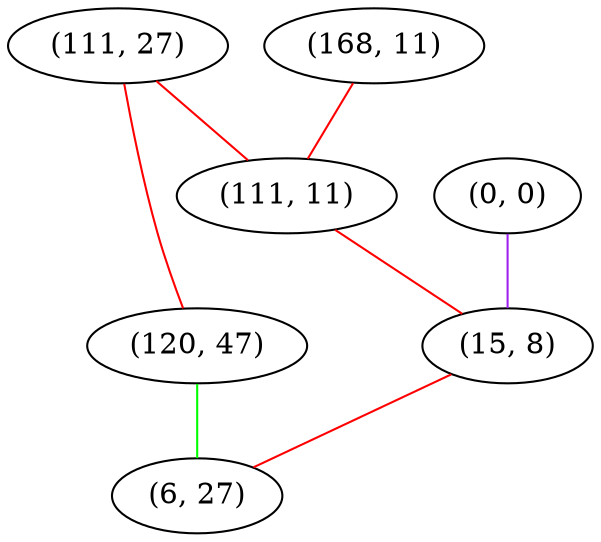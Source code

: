 graph "" {
"(111, 27)";
"(0, 0)";
"(168, 11)";
"(120, 47)";
"(111, 11)";
"(15, 8)";
"(6, 27)";
"(111, 27)" -- "(111, 11)"  [color=red, key=0, weight=1];
"(111, 27)" -- "(120, 47)"  [color=red, key=0, weight=1];
"(0, 0)" -- "(15, 8)"  [color=purple, key=0, weight=4];
"(168, 11)" -- "(111, 11)"  [color=red, key=0, weight=1];
"(120, 47)" -- "(6, 27)"  [color=green, key=0, weight=2];
"(111, 11)" -- "(15, 8)"  [color=red, key=0, weight=1];
"(15, 8)" -- "(6, 27)"  [color=red, key=0, weight=1];
}
